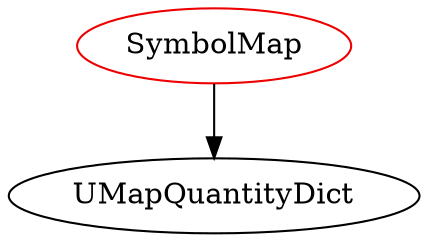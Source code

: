 digraph symbolmap{
SymbolMap -> UMapQuantityDict;
SymbolMap	[shape=oval, color=red2, label="SymbolMap"];
}
